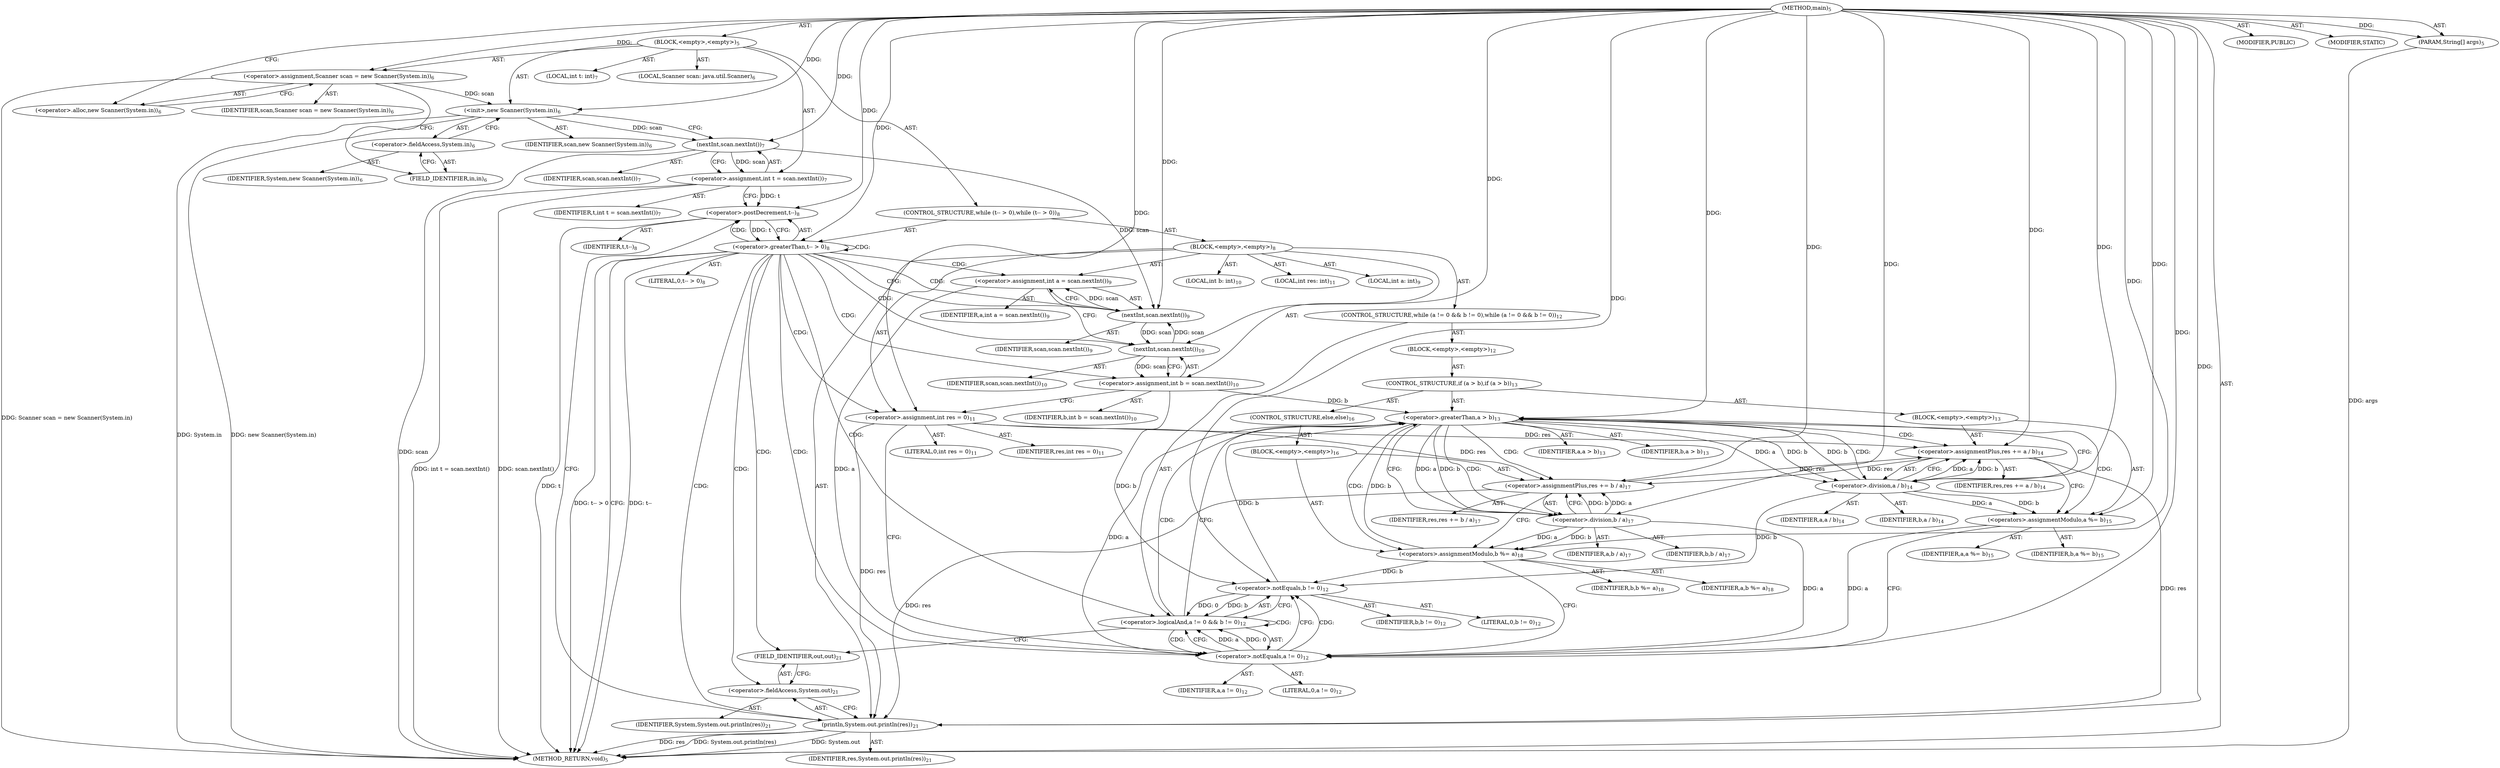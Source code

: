 digraph "main" {  
"19" [label = <(METHOD,main)<SUB>5</SUB>> ]
"20" [label = <(PARAM,String[] args)<SUB>5</SUB>> ]
"21" [label = <(BLOCK,&lt;empty&gt;,&lt;empty&gt;)<SUB>5</SUB>> ]
"4" [label = <(LOCAL,Scanner scan: java.util.Scanner)<SUB>6</SUB>> ]
"22" [label = <(&lt;operator&gt;.assignment,Scanner scan = new Scanner(System.in))<SUB>6</SUB>> ]
"23" [label = <(IDENTIFIER,scan,Scanner scan = new Scanner(System.in))<SUB>6</SUB>> ]
"24" [label = <(&lt;operator&gt;.alloc,new Scanner(System.in))<SUB>6</SUB>> ]
"25" [label = <(&lt;init&gt;,new Scanner(System.in))<SUB>6</SUB>> ]
"3" [label = <(IDENTIFIER,scan,new Scanner(System.in))<SUB>6</SUB>> ]
"26" [label = <(&lt;operator&gt;.fieldAccess,System.in)<SUB>6</SUB>> ]
"27" [label = <(IDENTIFIER,System,new Scanner(System.in))<SUB>6</SUB>> ]
"28" [label = <(FIELD_IDENTIFIER,in,in)<SUB>6</SUB>> ]
"29" [label = <(LOCAL,int t: int)<SUB>7</SUB>> ]
"30" [label = <(&lt;operator&gt;.assignment,int t = scan.nextInt())<SUB>7</SUB>> ]
"31" [label = <(IDENTIFIER,t,int t = scan.nextInt())<SUB>7</SUB>> ]
"32" [label = <(nextInt,scan.nextInt())<SUB>7</SUB>> ]
"33" [label = <(IDENTIFIER,scan,scan.nextInt())<SUB>7</SUB>> ]
"34" [label = <(CONTROL_STRUCTURE,while (t-- &gt; 0),while (t-- &gt; 0))<SUB>8</SUB>> ]
"35" [label = <(&lt;operator&gt;.greaterThan,t-- &gt; 0)<SUB>8</SUB>> ]
"36" [label = <(&lt;operator&gt;.postDecrement,t--)<SUB>8</SUB>> ]
"37" [label = <(IDENTIFIER,t,t--)<SUB>8</SUB>> ]
"38" [label = <(LITERAL,0,t-- &gt; 0)<SUB>8</SUB>> ]
"39" [label = <(BLOCK,&lt;empty&gt;,&lt;empty&gt;)<SUB>8</SUB>> ]
"40" [label = <(LOCAL,int a: int)<SUB>9</SUB>> ]
"41" [label = <(&lt;operator&gt;.assignment,int a = scan.nextInt())<SUB>9</SUB>> ]
"42" [label = <(IDENTIFIER,a,int a = scan.nextInt())<SUB>9</SUB>> ]
"43" [label = <(nextInt,scan.nextInt())<SUB>9</SUB>> ]
"44" [label = <(IDENTIFIER,scan,scan.nextInt())<SUB>9</SUB>> ]
"45" [label = <(LOCAL,int b: int)<SUB>10</SUB>> ]
"46" [label = <(&lt;operator&gt;.assignment,int b = scan.nextInt())<SUB>10</SUB>> ]
"47" [label = <(IDENTIFIER,b,int b = scan.nextInt())<SUB>10</SUB>> ]
"48" [label = <(nextInt,scan.nextInt())<SUB>10</SUB>> ]
"49" [label = <(IDENTIFIER,scan,scan.nextInt())<SUB>10</SUB>> ]
"50" [label = <(LOCAL,int res: int)<SUB>11</SUB>> ]
"51" [label = <(&lt;operator&gt;.assignment,int res = 0)<SUB>11</SUB>> ]
"52" [label = <(IDENTIFIER,res,int res = 0)<SUB>11</SUB>> ]
"53" [label = <(LITERAL,0,int res = 0)<SUB>11</SUB>> ]
"54" [label = <(CONTROL_STRUCTURE,while (a != 0 &amp;&amp; b != 0),while (a != 0 &amp;&amp; b != 0))<SUB>12</SUB>> ]
"55" [label = <(&lt;operator&gt;.logicalAnd,a != 0 &amp;&amp; b != 0)<SUB>12</SUB>> ]
"56" [label = <(&lt;operator&gt;.notEquals,a != 0)<SUB>12</SUB>> ]
"57" [label = <(IDENTIFIER,a,a != 0)<SUB>12</SUB>> ]
"58" [label = <(LITERAL,0,a != 0)<SUB>12</SUB>> ]
"59" [label = <(&lt;operator&gt;.notEquals,b != 0)<SUB>12</SUB>> ]
"60" [label = <(IDENTIFIER,b,b != 0)<SUB>12</SUB>> ]
"61" [label = <(LITERAL,0,b != 0)<SUB>12</SUB>> ]
"62" [label = <(BLOCK,&lt;empty&gt;,&lt;empty&gt;)<SUB>12</SUB>> ]
"63" [label = <(CONTROL_STRUCTURE,if (a &gt; b),if (a &gt; b))<SUB>13</SUB>> ]
"64" [label = <(&lt;operator&gt;.greaterThan,a &gt; b)<SUB>13</SUB>> ]
"65" [label = <(IDENTIFIER,a,a &gt; b)<SUB>13</SUB>> ]
"66" [label = <(IDENTIFIER,b,a &gt; b)<SUB>13</SUB>> ]
"67" [label = <(BLOCK,&lt;empty&gt;,&lt;empty&gt;)<SUB>13</SUB>> ]
"68" [label = <(&lt;operator&gt;.assignmentPlus,res += a / b)<SUB>14</SUB>> ]
"69" [label = <(IDENTIFIER,res,res += a / b)<SUB>14</SUB>> ]
"70" [label = <(&lt;operator&gt;.division,a / b)<SUB>14</SUB>> ]
"71" [label = <(IDENTIFIER,a,a / b)<SUB>14</SUB>> ]
"72" [label = <(IDENTIFIER,b,a / b)<SUB>14</SUB>> ]
"73" [label = <(&lt;operators&gt;.assignmentModulo,a %= b)<SUB>15</SUB>> ]
"74" [label = <(IDENTIFIER,a,a %= b)<SUB>15</SUB>> ]
"75" [label = <(IDENTIFIER,b,a %= b)<SUB>15</SUB>> ]
"76" [label = <(CONTROL_STRUCTURE,else,else)<SUB>16</SUB>> ]
"77" [label = <(BLOCK,&lt;empty&gt;,&lt;empty&gt;)<SUB>16</SUB>> ]
"78" [label = <(&lt;operator&gt;.assignmentPlus,res += b / a)<SUB>17</SUB>> ]
"79" [label = <(IDENTIFIER,res,res += b / a)<SUB>17</SUB>> ]
"80" [label = <(&lt;operator&gt;.division,b / a)<SUB>17</SUB>> ]
"81" [label = <(IDENTIFIER,b,b / a)<SUB>17</SUB>> ]
"82" [label = <(IDENTIFIER,a,b / a)<SUB>17</SUB>> ]
"83" [label = <(&lt;operators&gt;.assignmentModulo,b %= a)<SUB>18</SUB>> ]
"84" [label = <(IDENTIFIER,b,b %= a)<SUB>18</SUB>> ]
"85" [label = <(IDENTIFIER,a,b %= a)<SUB>18</SUB>> ]
"86" [label = <(println,System.out.println(res))<SUB>21</SUB>> ]
"87" [label = <(&lt;operator&gt;.fieldAccess,System.out)<SUB>21</SUB>> ]
"88" [label = <(IDENTIFIER,System,System.out.println(res))<SUB>21</SUB>> ]
"89" [label = <(FIELD_IDENTIFIER,out,out)<SUB>21</SUB>> ]
"90" [label = <(IDENTIFIER,res,System.out.println(res))<SUB>21</SUB>> ]
"91" [label = <(MODIFIER,PUBLIC)> ]
"92" [label = <(MODIFIER,STATIC)> ]
"93" [label = <(METHOD_RETURN,void)<SUB>5</SUB>> ]
  "19" -> "20"  [ label = "AST: "] 
  "19" -> "21"  [ label = "AST: "] 
  "19" -> "91"  [ label = "AST: "] 
  "19" -> "92"  [ label = "AST: "] 
  "19" -> "93"  [ label = "AST: "] 
  "21" -> "4"  [ label = "AST: "] 
  "21" -> "22"  [ label = "AST: "] 
  "21" -> "25"  [ label = "AST: "] 
  "21" -> "29"  [ label = "AST: "] 
  "21" -> "30"  [ label = "AST: "] 
  "21" -> "34"  [ label = "AST: "] 
  "22" -> "23"  [ label = "AST: "] 
  "22" -> "24"  [ label = "AST: "] 
  "25" -> "3"  [ label = "AST: "] 
  "25" -> "26"  [ label = "AST: "] 
  "26" -> "27"  [ label = "AST: "] 
  "26" -> "28"  [ label = "AST: "] 
  "30" -> "31"  [ label = "AST: "] 
  "30" -> "32"  [ label = "AST: "] 
  "32" -> "33"  [ label = "AST: "] 
  "34" -> "35"  [ label = "AST: "] 
  "34" -> "39"  [ label = "AST: "] 
  "35" -> "36"  [ label = "AST: "] 
  "35" -> "38"  [ label = "AST: "] 
  "36" -> "37"  [ label = "AST: "] 
  "39" -> "40"  [ label = "AST: "] 
  "39" -> "41"  [ label = "AST: "] 
  "39" -> "45"  [ label = "AST: "] 
  "39" -> "46"  [ label = "AST: "] 
  "39" -> "50"  [ label = "AST: "] 
  "39" -> "51"  [ label = "AST: "] 
  "39" -> "54"  [ label = "AST: "] 
  "39" -> "86"  [ label = "AST: "] 
  "41" -> "42"  [ label = "AST: "] 
  "41" -> "43"  [ label = "AST: "] 
  "43" -> "44"  [ label = "AST: "] 
  "46" -> "47"  [ label = "AST: "] 
  "46" -> "48"  [ label = "AST: "] 
  "48" -> "49"  [ label = "AST: "] 
  "51" -> "52"  [ label = "AST: "] 
  "51" -> "53"  [ label = "AST: "] 
  "54" -> "55"  [ label = "AST: "] 
  "54" -> "62"  [ label = "AST: "] 
  "55" -> "56"  [ label = "AST: "] 
  "55" -> "59"  [ label = "AST: "] 
  "56" -> "57"  [ label = "AST: "] 
  "56" -> "58"  [ label = "AST: "] 
  "59" -> "60"  [ label = "AST: "] 
  "59" -> "61"  [ label = "AST: "] 
  "62" -> "63"  [ label = "AST: "] 
  "63" -> "64"  [ label = "AST: "] 
  "63" -> "67"  [ label = "AST: "] 
  "63" -> "76"  [ label = "AST: "] 
  "64" -> "65"  [ label = "AST: "] 
  "64" -> "66"  [ label = "AST: "] 
  "67" -> "68"  [ label = "AST: "] 
  "67" -> "73"  [ label = "AST: "] 
  "68" -> "69"  [ label = "AST: "] 
  "68" -> "70"  [ label = "AST: "] 
  "70" -> "71"  [ label = "AST: "] 
  "70" -> "72"  [ label = "AST: "] 
  "73" -> "74"  [ label = "AST: "] 
  "73" -> "75"  [ label = "AST: "] 
  "76" -> "77"  [ label = "AST: "] 
  "77" -> "78"  [ label = "AST: "] 
  "77" -> "83"  [ label = "AST: "] 
  "78" -> "79"  [ label = "AST: "] 
  "78" -> "80"  [ label = "AST: "] 
  "80" -> "81"  [ label = "AST: "] 
  "80" -> "82"  [ label = "AST: "] 
  "83" -> "84"  [ label = "AST: "] 
  "83" -> "85"  [ label = "AST: "] 
  "86" -> "87"  [ label = "AST: "] 
  "86" -> "90"  [ label = "AST: "] 
  "87" -> "88"  [ label = "AST: "] 
  "87" -> "89"  [ label = "AST: "] 
  "22" -> "28"  [ label = "CFG: "] 
  "25" -> "32"  [ label = "CFG: "] 
  "30" -> "36"  [ label = "CFG: "] 
  "24" -> "22"  [ label = "CFG: "] 
  "26" -> "25"  [ label = "CFG: "] 
  "32" -> "30"  [ label = "CFG: "] 
  "35" -> "93"  [ label = "CFG: "] 
  "35" -> "43"  [ label = "CFG: "] 
  "28" -> "26"  [ label = "CFG: "] 
  "36" -> "35"  [ label = "CFG: "] 
  "41" -> "48"  [ label = "CFG: "] 
  "46" -> "51"  [ label = "CFG: "] 
  "51" -> "56"  [ label = "CFG: "] 
  "86" -> "36"  [ label = "CFG: "] 
  "43" -> "41"  [ label = "CFG: "] 
  "48" -> "46"  [ label = "CFG: "] 
  "55" -> "64"  [ label = "CFG: "] 
  "55" -> "89"  [ label = "CFG: "] 
  "87" -> "86"  [ label = "CFG: "] 
  "56" -> "55"  [ label = "CFG: "] 
  "56" -> "59"  [ label = "CFG: "] 
  "59" -> "55"  [ label = "CFG: "] 
  "89" -> "87"  [ label = "CFG: "] 
  "64" -> "70"  [ label = "CFG: "] 
  "64" -> "80"  [ label = "CFG: "] 
  "68" -> "73"  [ label = "CFG: "] 
  "73" -> "56"  [ label = "CFG: "] 
  "70" -> "68"  [ label = "CFG: "] 
  "78" -> "83"  [ label = "CFG: "] 
  "83" -> "56"  [ label = "CFG: "] 
  "80" -> "78"  [ label = "CFG: "] 
  "19" -> "24"  [ label = "CFG: "] 
  "20" -> "93"  [ label = "DDG: args"] 
  "22" -> "93"  [ label = "DDG: Scanner scan = new Scanner(System.in)"] 
  "25" -> "93"  [ label = "DDG: System.in"] 
  "25" -> "93"  [ label = "DDG: new Scanner(System.in)"] 
  "32" -> "93"  [ label = "DDG: scan"] 
  "30" -> "93"  [ label = "DDG: scan.nextInt()"] 
  "30" -> "93"  [ label = "DDG: int t = scan.nextInt()"] 
  "36" -> "93"  [ label = "DDG: t"] 
  "35" -> "93"  [ label = "DDG: t--"] 
  "35" -> "93"  [ label = "DDG: t-- &gt; 0"] 
  "86" -> "93"  [ label = "DDG: System.out"] 
  "86" -> "93"  [ label = "DDG: res"] 
  "86" -> "93"  [ label = "DDG: System.out.println(res)"] 
  "19" -> "20"  [ label = "DDG: "] 
  "19" -> "22"  [ label = "DDG: "] 
  "32" -> "30"  [ label = "DDG: scan"] 
  "22" -> "25"  [ label = "DDG: scan"] 
  "19" -> "25"  [ label = "DDG: "] 
  "25" -> "32"  [ label = "DDG: scan"] 
  "19" -> "32"  [ label = "DDG: "] 
  "36" -> "35"  [ label = "DDG: t"] 
  "19" -> "35"  [ label = "DDG: "] 
  "43" -> "41"  [ label = "DDG: scan"] 
  "48" -> "46"  [ label = "DDG: scan"] 
  "19" -> "51"  [ label = "DDG: "] 
  "30" -> "36"  [ label = "DDG: t"] 
  "19" -> "36"  [ label = "DDG: "] 
  "51" -> "86"  [ label = "DDG: res"] 
  "78" -> "86"  [ label = "DDG: res"] 
  "68" -> "86"  [ label = "DDG: res"] 
  "19" -> "86"  [ label = "DDG: "] 
  "32" -> "43"  [ label = "DDG: scan"] 
  "48" -> "43"  [ label = "DDG: scan"] 
  "19" -> "43"  [ label = "DDG: "] 
  "43" -> "48"  [ label = "DDG: scan"] 
  "19" -> "48"  [ label = "DDG: "] 
  "56" -> "55"  [ label = "DDG: a"] 
  "56" -> "55"  [ label = "DDG: 0"] 
  "59" -> "55"  [ label = "DDG: b"] 
  "59" -> "55"  [ label = "DDG: 0"] 
  "41" -> "56"  [ label = "DDG: a"] 
  "73" -> "56"  [ label = "DDG: a"] 
  "19" -> "56"  [ label = "DDG: "] 
  "80" -> "56"  [ label = "DDG: a"] 
  "46" -> "59"  [ label = "DDG: b"] 
  "83" -> "59"  [ label = "DDG: b"] 
  "19" -> "59"  [ label = "DDG: "] 
  "70" -> "59"  [ label = "DDG: b"] 
  "56" -> "64"  [ label = "DDG: a"] 
  "19" -> "64"  [ label = "DDG: "] 
  "46" -> "64"  [ label = "DDG: b"] 
  "59" -> "64"  [ label = "DDG: b"] 
  "83" -> "64"  [ label = "DDG: b"] 
  "70" -> "64"  [ label = "DDG: b"] 
  "70" -> "68"  [ label = "DDG: a"] 
  "70" -> "68"  [ label = "DDG: b"] 
  "70" -> "73"  [ label = "DDG: b"] 
  "19" -> "73"  [ label = "DDG: "] 
  "51" -> "68"  [ label = "DDG: res"] 
  "78" -> "68"  [ label = "DDG: res"] 
  "19" -> "68"  [ label = "DDG: "] 
  "70" -> "73"  [ label = "DDG: a"] 
  "80" -> "78"  [ label = "DDG: b"] 
  "80" -> "78"  [ label = "DDG: a"] 
  "80" -> "83"  [ label = "DDG: a"] 
  "19" -> "83"  [ label = "DDG: "] 
  "64" -> "70"  [ label = "DDG: a"] 
  "19" -> "70"  [ label = "DDG: "] 
  "64" -> "70"  [ label = "DDG: b"] 
  "51" -> "78"  [ label = "DDG: res"] 
  "68" -> "78"  [ label = "DDG: res"] 
  "19" -> "78"  [ label = "DDG: "] 
  "80" -> "83"  [ label = "DDG: b"] 
  "64" -> "80"  [ label = "DDG: b"] 
  "19" -> "80"  [ label = "DDG: "] 
  "64" -> "80"  [ label = "DDG: a"] 
  "35" -> "48"  [ label = "CDG: "] 
  "35" -> "51"  [ label = "CDG: "] 
  "35" -> "89"  [ label = "CDG: "] 
  "35" -> "36"  [ label = "CDG: "] 
  "35" -> "46"  [ label = "CDG: "] 
  "35" -> "56"  [ label = "CDG: "] 
  "35" -> "41"  [ label = "CDG: "] 
  "35" -> "87"  [ label = "CDG: "] 
  "35" -> "35"  [ label = "CDG: "] 
  "35" -> "55"  [ label = "CDG: "] 
  "35" -> "86"  [ label = "CDG: "] 
  "35" -> "43"  [ label = "CDG: "] 
  "55" -> "64"  [ label = "CDG: "] 
  "55" -> "56"  [ label = "CDG: "] 
  "55" -> "55"  [ label = "CDG: "] 
  "56" -> "59"  [ label = "CDG: "] 
  "64" -> "80"  [ label = "CDG: "] 
  "64" -> "68"  [ label = "CDG: "] 
  "64" -> "73"  [ label = "CDG: "] 
  "64" -> "83"  [ label = "CDG: "] 
  "64" -> "70"  [ label = "CDG: "] 
  "64" -> "78"  [ label = "CDG: "] 
}
